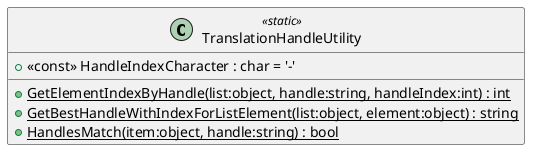 @startuml
class TranslationHandleUtility <<static>> {
    + <<const>> HandleIndexCharacter : char = '-'
    + {static} GetElementIndexByHandle(list:object, handle:string, handleIndex:int) : int
    + {static} GetBestHandleWithIndexForListElement(list:object, element:object) : string
    + {static} HandlesMatch(item:object, handle:string) : bool
}
@enduml

